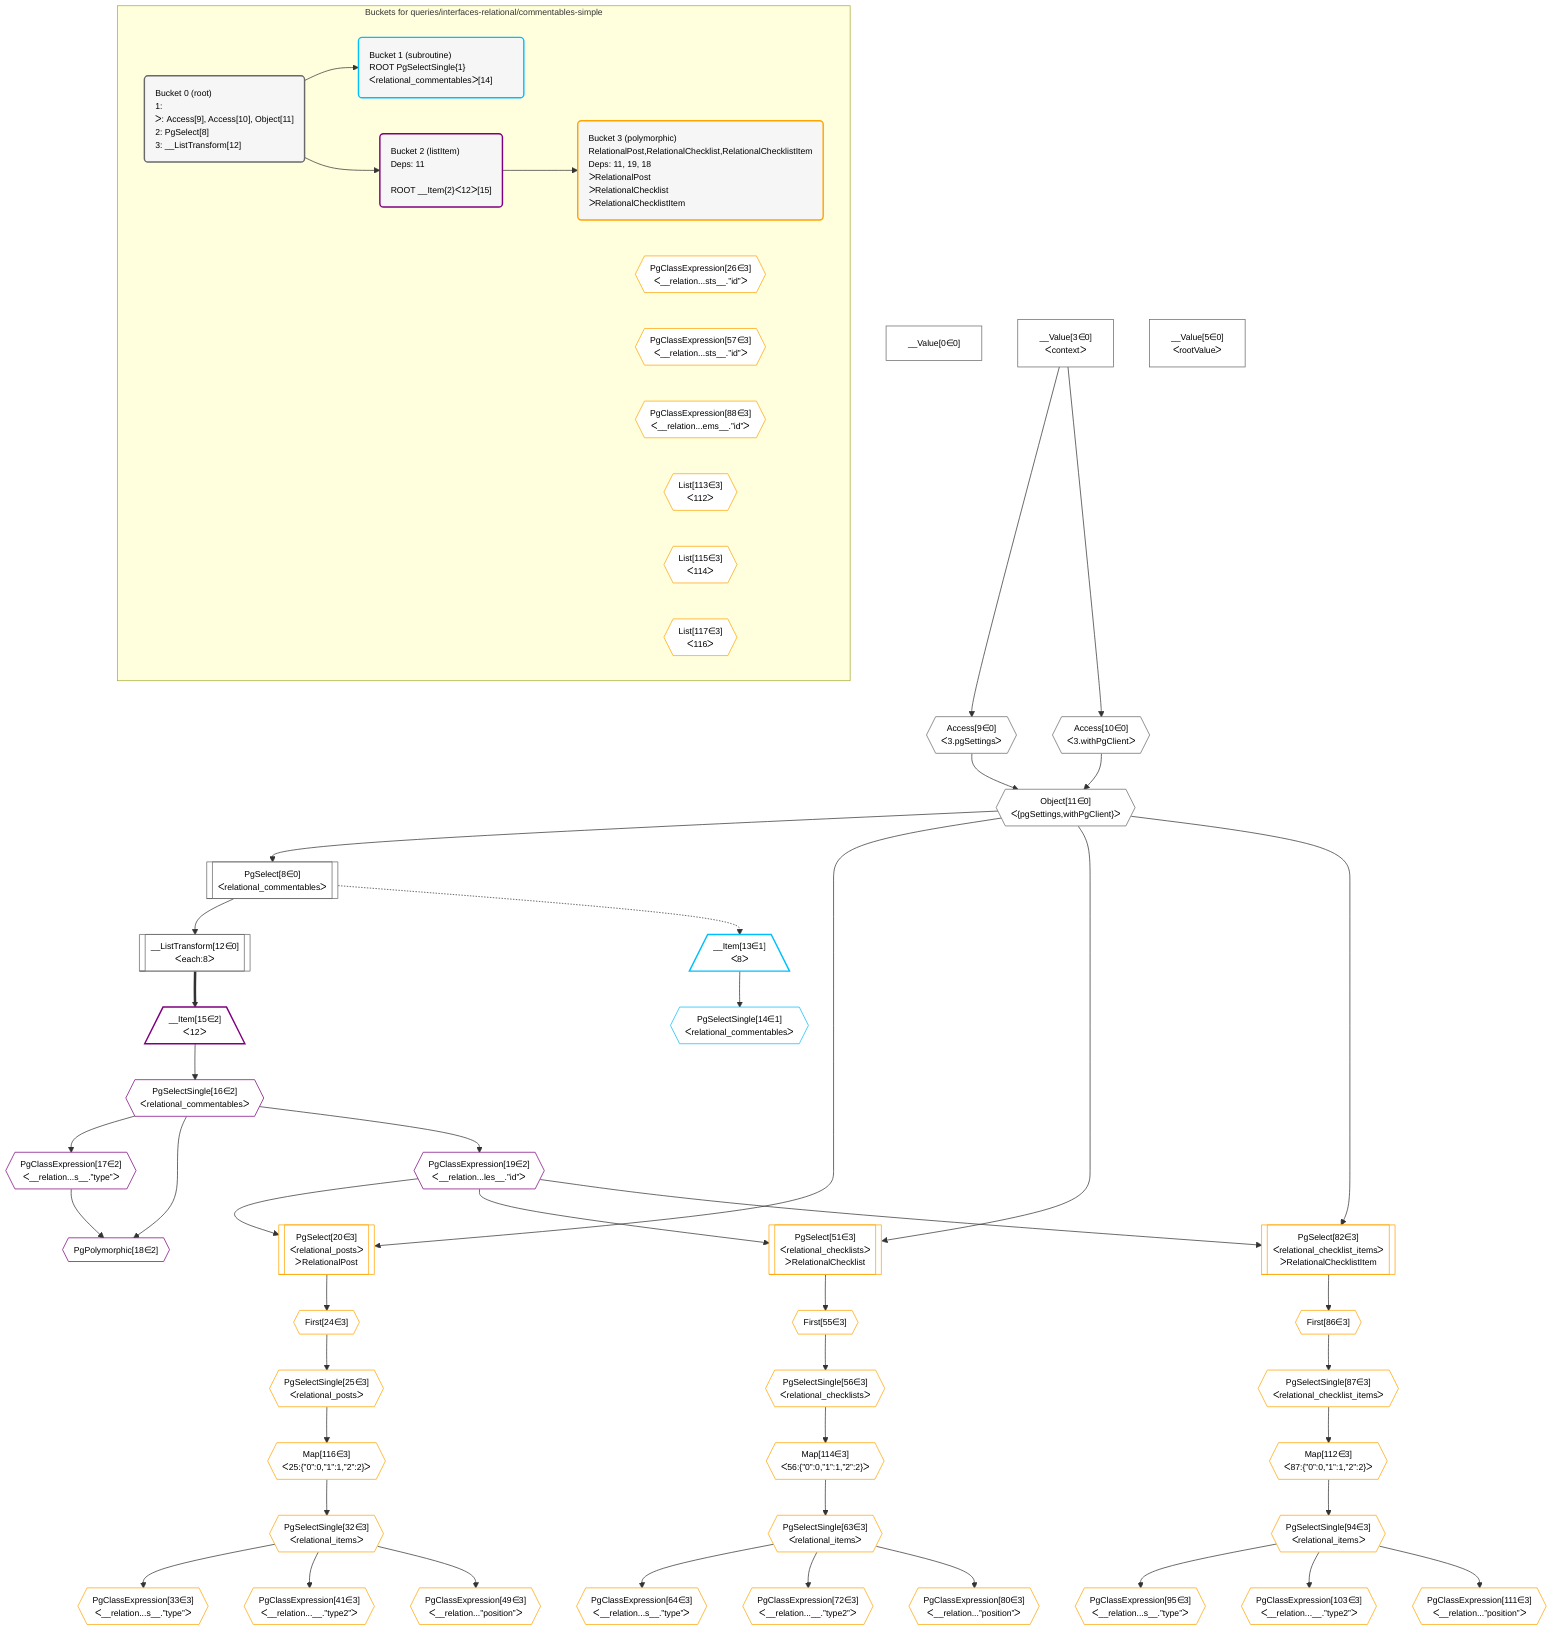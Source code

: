 %%{init: {'themeVariables': { 'fontSize': '12px'}}}%%
graph TD
    classDef path fill:#eee,stroke:#000,color:#000
    classDef plan fill:#fff,stroke-width:1px,color:#000
    classDef itemplan fill:#fff,stroke-width:2px,color:#000
    classDef unbatchedplan fill:#dff,stroke-width:1px,color:#000
    classDef sideeffectplan fill:#fcc,stroke-width:2px,color:#000
    classDef bucket fill:#f6f6f6,color:#000,stroke-width:2px,text-align:left


    %% define steps
    __Value0["__Value[0∈0]"]:::plan
    __Value3["__Value[3∈0]<br />ᐸcontextᐳ"]:::plan
    __Value5["__Value[5∈0]<br />ᐸrootValueᐳ"]:::plan
    Access9{{"Access[9∈0]<br />ᐸ3.pgSettingsᐳ"}}:::plan
    Access10{{"Access[10∈0]<br />ᐸ3.withPgClientᐳ"}}:::plan
    Object11{{"Object[11∈0]<br />ᐸ{pgSettings,withPgClient}ᐳ"}}:::plan
    PgSelect8[["PgSelect[8∈0]<br />ᐸrelational_commentablesᐳ"]]:::plan
    __ListTransform12[["__ListTransform[12∈0]<br />ᐸeach:8ᐳ"]]:::plan
    __Item13[/"__Item[13∈1]<br />ᐸ8ᐳ"\]:::itemplan
    PgSelectSingle14{{"PgSelectSingle[14∈1]<br />ᐸrelational_commentablesᐳ"}}:::plan
    __Item15[/"__Item[15∈2]<br />ᐸ12ᐳ"\]:::itemplan
    PgSelectSingle16{{"PgSelectSingle[16∈2]<br />ᐸrelational_commentablesᐳ"}}:::plan
    PgClassExpression17{{"PgClassExpression[17∈2]<br />ᐸ__relation...s__.”type”ᐳ"}}:::plan
    PgPolymorphic18{{"PgPolymorphic[18∈2]"}}:::plan
    PgClassExpression19{{"PgClassExpression[19∈2]<br />ᐸ__relation...les__.”id”ᐳ"}}:::plan
    PgSelect20[["PgSelect[20∈3]<br />ᐸrelational_postsᐳ<br />ᐳRelationalPost"]]:::plan
    First24{{"First[24∈3]"}}:::plan
    PgSelectSingle25{{"PgSelectSingle[25∈3]<br />ᐸrelational_postsᐳ"}}:::plan
    Map116{{"Map[116∈3]<br />ᐸ25:{”0”:0,”1”:1,”2”:2}ᐳ"}}:::plan
    PgSelectSingle32{{"PgSelectSingle[32∈3]<br />ᐸrelational_itemsᐳ"}}:::plan
    PgClassExpression33{{"PgClassExpression[33∈3]<br />ᐸ__relation...s__.”type”ᐳ"}}:::plan
    PgClassExpression41{{"PgClassExpression[41∈3]<br />ᐸ__relation...__.”type2”ᐳ"}}:::plan
    PgClassExpression49{{"PgClassExpression[49∈3]<br />ᐸ__relation...”position”ᐳ"}}:::plan
    PgSelect51[["PgSelect[51∈3]<br />ᐸrelational_checklistsᐳ<br />ᐳRelationalChecklist"]]:::plan
    First55{{"First[55∈3]"}}:::plan
    PgSelectSingle56{{"PgSelectSingle[56∈3]<br />ᐸrelational_checklistsᐳ"}}:::plan
    Map114{{"Map[114∈3]<br />ᐸ56:{”0”:0,”1”:1,”2”:2}ᐳ"}}:::plan
    PgSelectSingle63{{"PgSelectSingle[63∈3]<br />ᐸrelational_itemsᐳ"}}:::plan
    PgClassExpression64{{"PgClassExpression[64∈3]<br />ᐸ__relation...s__.”type”ᐳ"}}:::plan
    PgClassExpression72{{"PgClassExpression[72∈3]<br />ᐸ__relation...__.”type2”ᐳ"}}:::plan
    PgClassExpression80{{"PgClassExpression[80∈3]<br />ᐸ__relation...”position”ᐳ"}}:::plan
    PgSelect82[["PgSelect[82∈3]<br />ᐸrelational_checklist_itemsᐳ<br />ᐳRelationalChecklistItem"]]:::plan
    First86{{"First[86∈3]"}}:::plan
    PgSelectSingle87{{"PgSelectSingle[87∈3]<br />ᐸrelational_checklist_itemsᐳ"}}:::plan
    Map112{{"Map[112∈3]<br />ᐸ87:{”0”:0,”1”:1,”2”:2}ᐳ"}}:::plan
    PgSelectSingle94{{"PgSelectSingle[94∈3]<br />ᐸrelational_itemsᐳ"}}:::plan
    PgClassExpression95{{"PgClassExpression[95∈3]<br />ᐸ__relation...s__.”type”ᐳ"}}:::plan
    PgClassExpression103{{"PgClassExpression[103∈3]<br />ᐸ__relation...__.”type2”ᐳ"}}:::plan
    PgClassExpression111{{"PgClassExpression[111∈3]<br />ᐸ__relation...”position”ᐳ"}}:::plan

    %% plan dependencies
    __Value3 --> Access9
    __Value3 --> Access10
    Access9 & Access10 --> Object11
    Object11 --> PgSelect8
    PgSelect8 --> __ListTransform12
    PgSelect8 -.-> __Item13
    __Item13 --> PgSelectSingle14
    __ListTransform12 ==> __Item15
    __Item15 --> PgSelectSingle16
    PgSelectSingle16 --> PgClassExpression17
    PgSelectSingle16 & PgClassExpression17 --> PgPolymorphic18
    PgSelectSingle16 --> PgClassExpression19
    Object11 & PgClassExpression19 --> PgSelect20
    PgSelect20 --> First24
    First24 --> PgSelectSingle25
    PgSelectSingle25 --> Map116
    Map116 --> PgSelectSingle32
    PgSelectSingle32 --> PgClassExpression33
    PgSelectSingle32 --> PgClassExpression41
    PgSelectSingle32 --> PgClassExpression49
    Object11 & PgClassExpression19 --> PgSelect51
    PgSelect51 --> First55
    First55 --> PgSelectSingle56
    PgSelectSingle56 --> Map114
    Map114 --> PgSelectSingle63
    PgSelectSingle63 --> PgClassExpression64
    PgSelectSingle63 --> PgClassExpression72
    PgSelectSingle63 --> PgClassExpression80
    Object11 & PgClassExpression19 --> PgSelect82
    PgSelect82 --> First86
    First86 --> PgSelectSingle87
    PgSelectSingle87 --> Map112
    Map112 --> PgSelectSingle94
    PgSelectSingle94 --> PgClassExpression95
    PgSelectSingle94 --> PgClassExpression103
    PgSelectSingle94 --> PgClassExpression111

    subgraph "Buckets for queries/interfaces-relational/commentables-simple"
    Bucket0("Bucket 0 (root)<br />1: <br />ᐳ: Access[9], Access[10], Object[11]<br />2: PgSelect[8]<br />3: __ListTransform[12]"):::bucket
    classDef bucket0 stroke:#696969
    class Bucket0,__Value0,__Value3,__Value5,PgSelect8,Access9,Access10,Object11,__ListTransform12 bucket0
    Bucket1("Bucket 1 (subroutine)<br />ROOT PgSelectSingle{1}ᐸrelational_commentablesᐳ[14]"):::bucket
    classDef bucket1 stroke:#00bfff
    class Bucket1,__Item13,PgSelectSingle14 bucket1
    Bucket2("Bucket 2 (listItem)<br />Deps: 11<br /><br />ROOT __Item{2}ᐸ12ᐳ[15]"):::bucket
    classDef bucket2 stroke:#7f007f
    class Bucket2,__Item15,PgSelectSingle16,PgClassExpression17,PgPolymorphic18,PgClassExpression19 bucket2
    Bucket3("Bucket 3 (polymorphic)<br />RelationalPost,RelationalChecklist,RelationalChecklistItem<br />Deps: 11, 19, 18<br />ᐳRelationalPost<br />ᐳRelationalChecklist<br />ᐳRelationalChecklistItem"):::bucket
    classDef bucket3 stroke:#ffa500
    PgClassExpression26{{"PgClassExpression[26∈3]<br />ᐸ__relation...sts__.”id”ᐳ"}}:::plan
    PgClassExpression57{{"PgClassExpression[57∈3]<br />ᐸ__relation...sts__.”id”ᐳ"}}:::plan
    PgClassExpression88{{"PgClassExpression[88∈3]<br />ᐸ__relation...ems__.”id”ᐳ"}}:::plan
    List113{{"List[113∈3]<br />ᐸ112ᐳ"}}:::plan
    List115{{"List[115∈3]<br />ᐸ114ᐳ"}}:::plan
    List117{{"List[117∈3]<br />ᐸ116ᐳ"}}:::plan
    class Bucket3,PgSelect20,First24,PgSelectSingle25,PgClassExpression26,PgSelectSingle32,PgClassExpression33,PgClassExpression41,PgClassExpression49,PgSelect51,First55,PgSelectSingle56,PgClassExpression57,PgSelectSingle63,PgClassExpression64,PgClassExpression72,PgClassExpression80,PgSelect82,First86,PgSelectSingle87,PgClassExpression88,PgSelectSingle94,PgClassExpression95,PgClassExpression103,PgClassExpression111,Map112,List113,Map114,List115,Map116,List117 bucket3
    Bucket0 --> Bucket1 & Bucket2
    Bucket2 --> Bucket3
    end